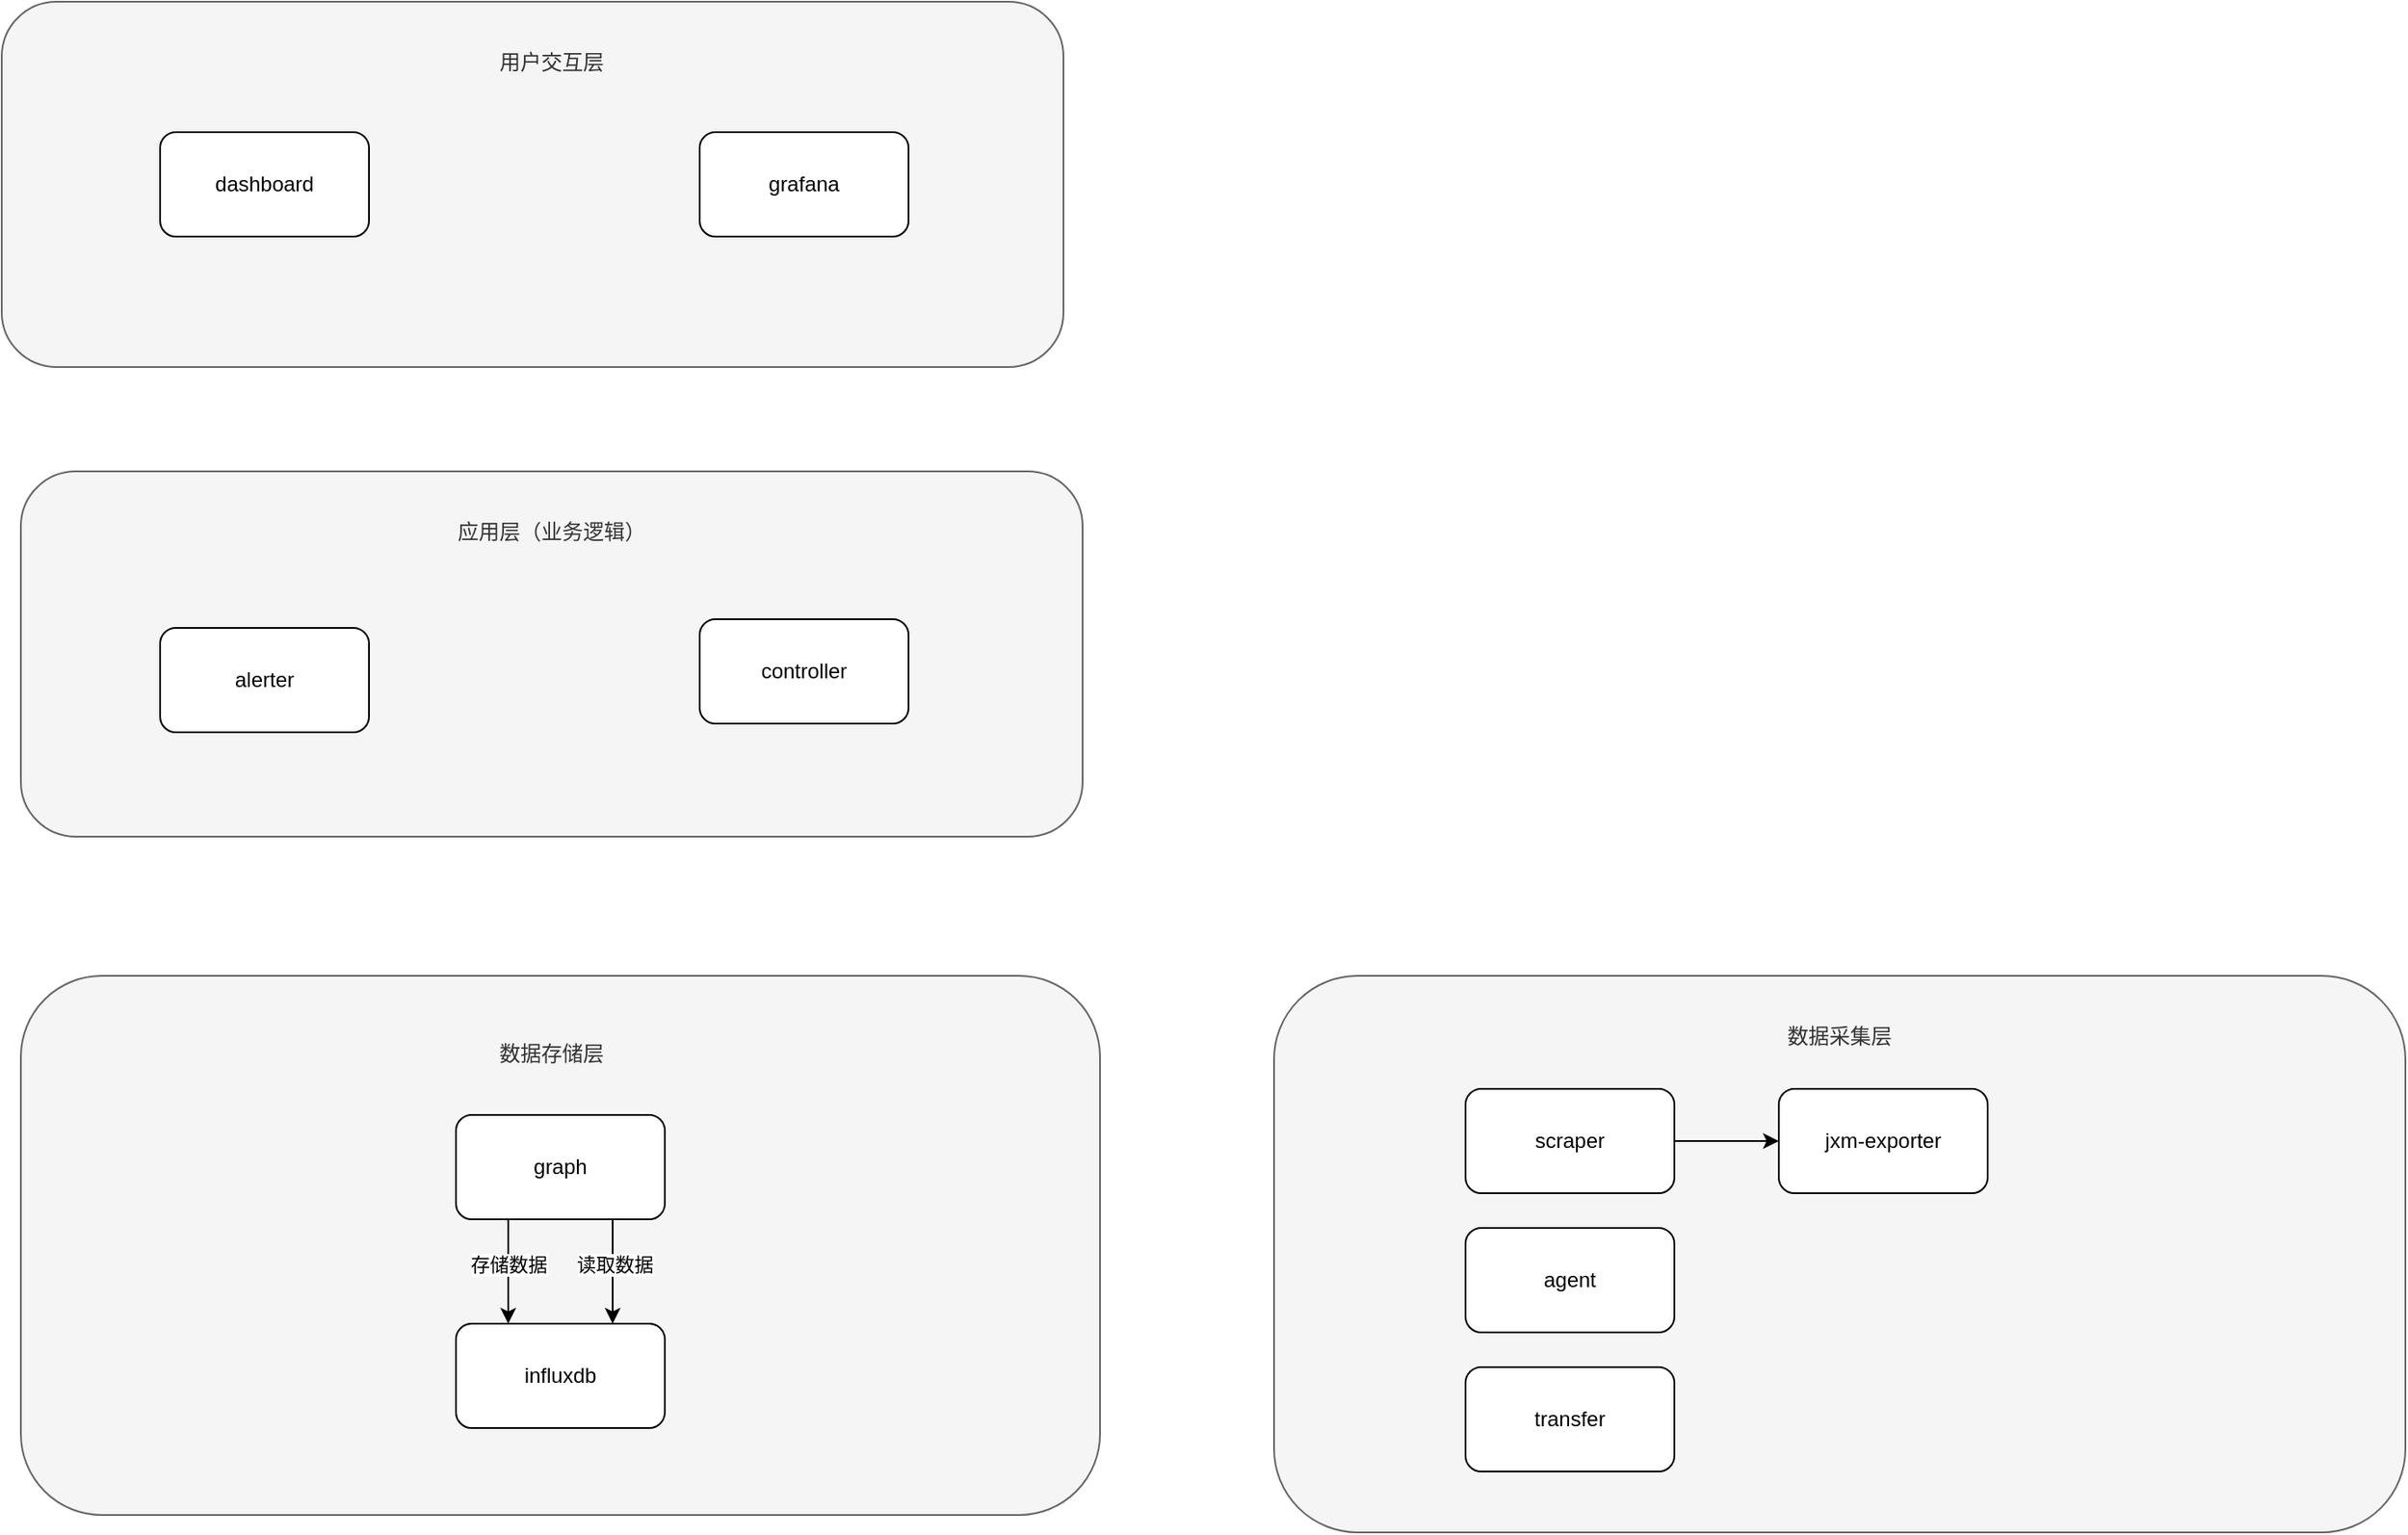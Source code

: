 <mxfile version="27.1.4">
  <diagram name="第 1 页" id="fY5CujeRPEhwM3bfNNjF">
    <mxGraphModel dx="2706" dy="1480" grid="1" gridSize="10" guides="1" tooltips="1" connect="1" arrows="1" fold="1" page="1" pageScale="1" pageWidth="827" pageHeight="1169" math="0" shadow="0">
      <root>
        <mxCell id="0" />
        <mxCell id="1" parent="0" />
        <mxCell id="2rTzAIaTju17xesEqHSP-2" value="" style="rounded=1;whiteSpace=wrap;html=1;fillColor=#f5f5f5;fontColor=#333333;strokeColor=#666666;" vertex="1" parent="1">
          <mxGeometry x="840" y="590" width="650" height="320" as="geometry" />
        </mxCell>
        <mxCell id="2rTzAIaTju17xesEqHSP-1" value="" style="rounded=1;whiteSpace=wrap;html=1;fillColor=#f5f5f5;fontColor=#333333;strokeColor=#666666;" vertex="1" parent="1">
          <mxGeometry x="120" y="590" width="620" height="310" as="geometry" />
        </mxCell>
        <mxCell id="ItZwud2vc75NwTR2prj7-14" value="" style="rounded=1;whiteSpace=wrap;html=1;fillColor=#f5f5f5;fontColor=#333333;strokeColor=#666666;" parent="1" vertex="1">
          <mxGeometry x="120" y="300" width="610" height="210" as="geometry" />
        </mxCell>
        <mxCell id="2rTzAIaTju17xesEqHSP-6" value="" style="edgeStyle=orthogonalEdgeStyle;rounded=0;orthogonalLoop=1;jettySize=auto;html=1;" edge="1" parent="1" source="ItZwud2vc75NwTR2prj7-2" target="2rTzAIaTju17xesEqHSP-5">
          <mxGeometry relative="1" as="geometry">
            <Array as="points">
              <mxPoint x="400" y="780" />
              <mxPoint x="400" y="780" />
            </Array>
          </mxGeometry>
        </mxCell>
        <mxCell id="2rTzAIaTju17xesEqHSP-9" value="存储数据" style="edgeLabel;html=1;align=center;verticalAlign=middle;resizable=0;points=[];" vertex="1" connectable="0" parent="2rTzAIaTju17xesEqHSP-6">
          <mxGeometry x="-0.133" relative="1" as="geometry">
            <mxPoint as="offset" />
          </mxGeometry>
        </mxCell>
        <mxCell id="2rTzAIaTju17xesEqHSP-8" style="edgeStyle=orthogonalEdgeStyle;rounded=0;orthogonalLoop=1;jettySize=auto;html=1;exitX=0.75;exitY=1;exitDx=0;exitDy=0;entryX=0.75;entryY=0;entryDx=0;entryDy=0;" edge="1" parent="1" source="ItZwud2vc75NwTR2prj7-2" target="2rTzAIaTju17xesEqHSP-5">
          <mxGeometry relative="1" as="geometry" />
        </mxCell>
        <mxCell id="2rTzAIaTju17xesEqHSP-10" value="读取数据" style="edgeLabel;html=1;align=center;verticalAlign=middle;resizable=0;points=[];" vertex="1" connectable="0" parent="2rTzAIaTju17xesEqHSP-8">
          <mxGeometry x="-0.133" y="1" relative="1" as="geometry">
            <mxPoint as="offset" />
          </mxGeometry>
        </mxCell>
        <mxCell id="ItZwud2vc75NwTR2prj7-2" value="graph" style="rounded=1;whiteSpace=wrap;html=1;" parent="1" vertex="1">
          <mxGeometry x="370" y="670" width="120" height="60" as="geometry" />
        </mxCell>
        <mxCell id="ItZwud2vc75NwTR2prj7-9" value="" style="edgeStyle=orthogonalEdgeStyle;rounded=0;orthogonalLoop=1;jettySize=auto;html=1;" parent="1" source="ItZwud2vc75NwTR2prj7-3" target="ItZwud2vc75NwTR2prj7-8" edge="1">
          <mxGeometry relative="1" as="geometry" />
        </mxCell>
        <mxCell id="ItZwud2vc75NwTR2prj7-3" value="scraper" style="rounded=1;whiteSpace=wrap;html=1;" parent="1" vertex="1">
          <mxGeometry x="950" y="655" width="120" height="60" as="geometry" />
        </mxCell>
        <mxCell id="ItZwud2vc75NwTR2prj7-4" value="agent" style="rounded=1;whiteSpace=wrap;html=1;" parent="1" vertex="1">
          <mxGeometry x="950" y="735" width="120" height="60" as="geometry" />
        </mxCell>
        <mxCell id="ItZwud2vc75NwTR2prj7-5" value="transfer" style="rounded=1;whiteSpace=wrap;html=1;" parent="1" vertex="1">
          <mxGeometry x="950" y="815" width="120" height="60" as="geometry" />
        </mxCell>
        <mxCell id="ItZwud2vc75NwTR2prj7-6" value="alerter" style="rounded=1;whiteSpace=wrap;html=1;" parent="1" vertex="1">
          <mxGeometry x="200" y="390" width="120" height="60" as="geometry" />
        </mxCell>
        <mxCell id="ItZwud2vc75NwTR2prj7-7" value="controller" style="rounded=1;whiteSpace=wrap;html=1;" parent="1" vertex="1">
          <mxGeometry x="510" y="385" width="120" height="60" as="geometry" />
        </mxCell>
        <mxCell id="ItZwud2vc75NwTR2prj7-8" value="jxm-exporter" style="rounded=1;whiteSpace=wrap;html=1;" parent="1" vertex="1">
          <mxGeometry x="1130" y="655" width="120" height="60" as="geometry" />
        </mxCell>
        <mxCell id="ItZwud2vc75NwTR2prj7-15" value="&lt;span style=&quot;color: rgb(51, 51, 51);&quot;&gt;应用层（业务逻辑）&lt;/span&gt;" style="text;html=1;align=center;verticalAlign=middle;whiteSpace=wrap;rounded=0;" parent="1" vertex="1">
          <mxGeometry x="353" y="320" width="144" height="30" as="geometry" />
        </mxCell>
        <mxCell id="ItZwud2vc75NwTR2prj7-16" value="" style="rounded=1;whiteSpace=wrap;html=1;fillColor=#f5f5f5;fontColor=#333333;strokeColor=#666666;" parent="1" vertex="1">
          <mxGeometry x="109" y="30" width="610" height="210" as="geometry" />
        </mxCell>
        <mxCell id="ItZwud2vc75NwTR2prj7-17" value="dashboard" style="rounded=1;whiteSpace=wrap;html=1;" parent="1" vertex="1">
          <mxGeometry x="200" y="105" width="120" height="60" as="geometry" />
        </mxCell>
        <mxCell id="ItZwud2vc75NwTR2prj7-18" value="grafana" style="rounded=1;whiteSpace=wrap;html=1;" parent="1" vertex="1">
          <mxGeometry x="510" y="105" width="120" height="60" as="geometry" />
        </mxCell>
        <mxCell id="2rTzAIaTju17xesEqHSP-3" value="&lt;span style=&quot;color: rgb(51, 51, 51);&quot;&gt;数据存储层&lt;/span&gt;" style="text;html=1;align=center;verticalAlign=middle;whiteSpace=wrap;rounded=0;" vertex="1" parent="1">
          <mxGeometry x="353" y="620" width="144" height="30" as="geometry" />
        </mxCell>
        <mxCell id="2rTzAIaTju17xesEqHSP-4" value="&lt;span style=&quot;color: rgb(51, 51, 51);&quot;&gt;用户交互层&lt;/span&gt;" style="text;html=1;align=center;verticalAlign=middle;whiteSpace=wrap;rounded=0;" vertex="1" parent="1">
          <mxGeometry x="353" y="50" width="144" height="30" as="geometry" />
        </mxCell>
        <mxCell id="2rTzAIaTju17xesEqHSP-5" value="influxdb" style="rounded=1;whiteSpace=wrap;html=1;" vertex="1" parent="1">
          <mxGeometry x="370" y="790" width="120" height="60" as="geometry" />
        </mxCell>
        <mxCell id="2rTzAIaTju17xesEqHSP-11" value="&lt;span style=&quot;color: rgb(51, 51, 51);&quot;&gt;数据采集层&lt;/span&gt;" style="text;html=1;align=center;verticalAlign=middle;whiteSpace=wrap;rounded=0;" vertex="1" parent="1">
          <mxGeometry x="1093" y="610" width="144" height="30" as="geometry" />
        </mxCell>
      </root>
    </mxGraphModel>
  </diagram>
</mxfile>

